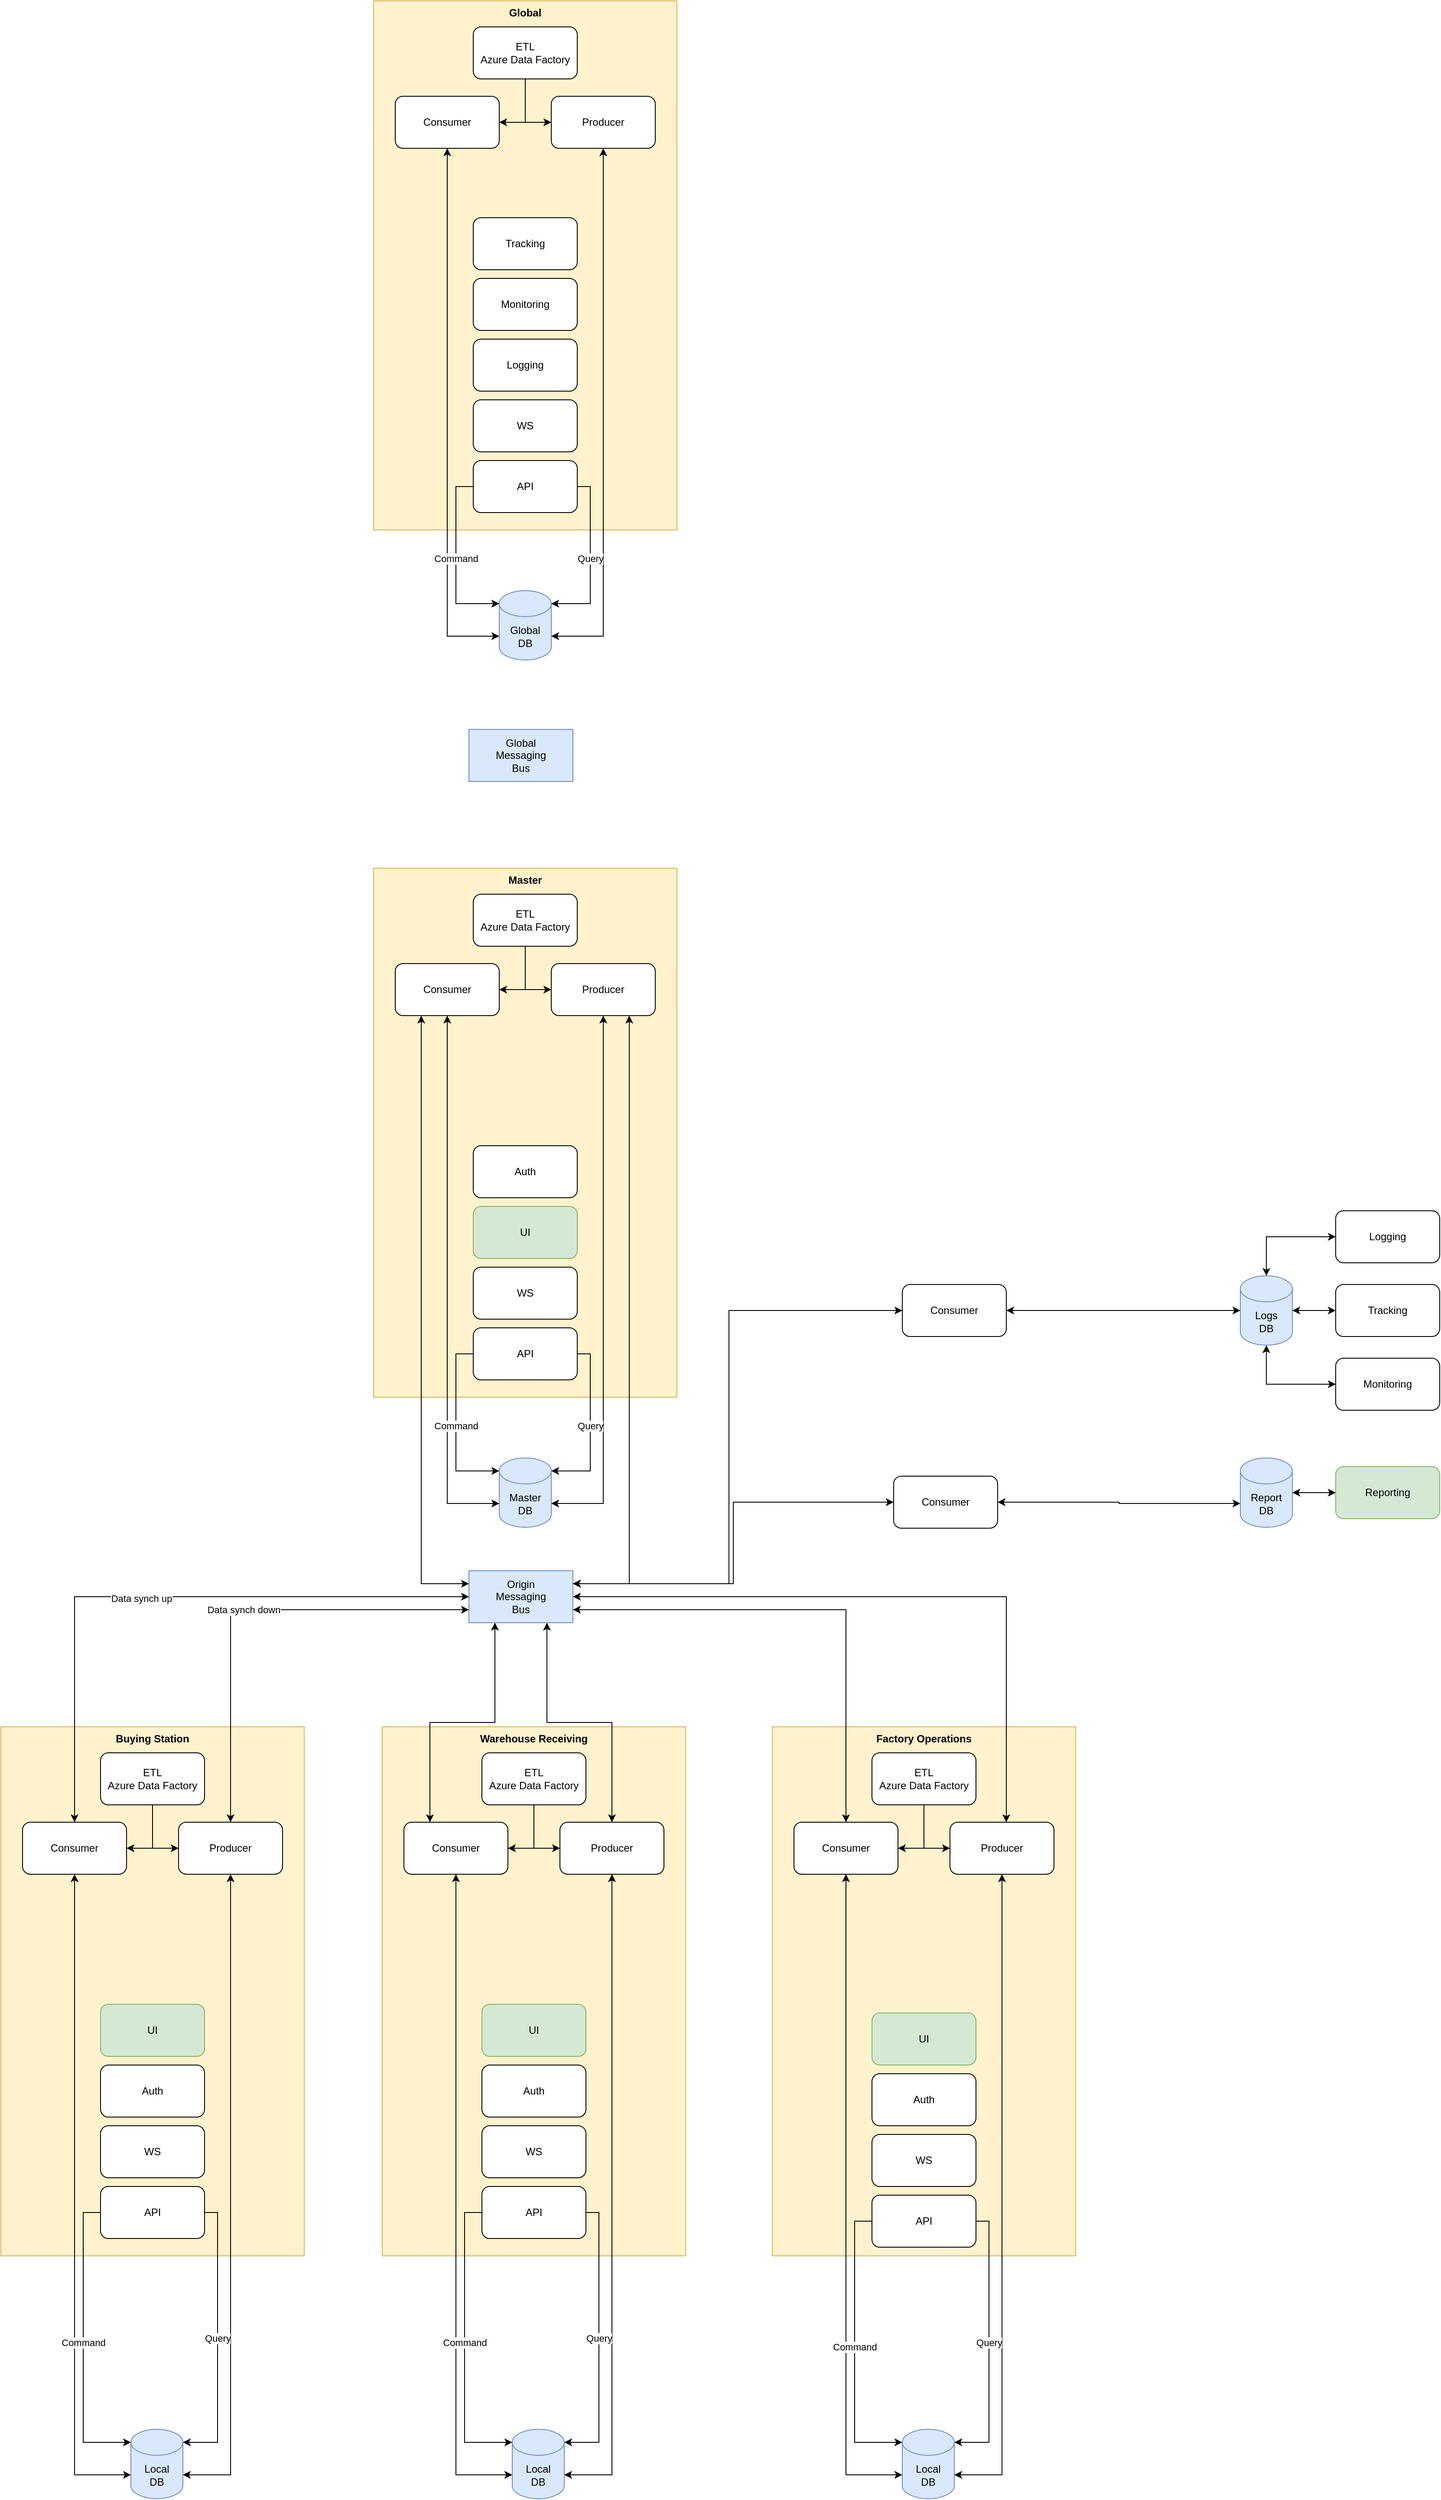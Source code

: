 <mxfile version="16.6.3" type="github">
  <diagram id="6thAdPjS7A8F6nOXeu-O" name="Architecture">
    <mxGraphModel dx="2153" dy="2980" grid="1" gridSize="10" guides="1" tooltips="1" connect="1" arrows="1" fold="1" page="1" pageScale="1" pageWidth="850" pageHeight="1100" math="0" shadow="0">
      <root>
        <mxCell id="0" />
        <mxCell id="1" parent="0" />
        <mxCell id="3HXj9T3aMn66V00mDMrL-8" value="Origin&lt;br&gt;Messaging&lt;br&gt;Bus" style="rounded=0;whiteSpace=wrap;html=1;fillColor=#dae8fc;strokeColor=#6c8ebf;" parent="1" vertex="1">
          <mxGeometry x="480" y="160" width="120" height="60" as="geometry" />
        </mxCell>
        <mxCell id="3HXj9T3aMn66V00mDMrL-52" value="" style="group" parent="1" vertex="1" connectable="0">
          <mxGeometry x="-60" y="340" width="350" height="610" as="geometry" />
        </mxCell>
        <mxCell id="3HXj9T3aMn66V00mDMrL-3" value="Buying Station" style="rounded=0;whiteSpace=wrap;html=1;fillColor=#fff2cc;strokeColor=#d6b656;verticalAlign=top;fontStyle=1" parent="3HXj9T3aMn66V00mDMrL-52" vertex="1">
          <mxGeometry width="350" height="610" as="geometry" />
        </mxCell>
        <mxCell id="aJg2sd6ix5H9_igBOGMG-10" value="" style="group" vertex="1" connectable="0" parent="3HXj9T3aMn66V00mDMrL-52">
          <mxGeometry x="25" y="30" width="300" height="560" as="geometry" />
        </mxCell>
        <mxCell id="3HXj9T3aMn66V00mDMrL-32" value="ETL&lt;br&gt;Azure Data Factory" style="rounded=1;whiteSpace=wrap;html=1;" parent="aJg2sd6ix5H9_igBOGMG-10" vertex="1">
          <mxGeometry x="90" width="120" height="60" as="geometry" />
        </mxCell>
        <mxCell id="3HXj9T3aMn66V00mDMrL-36" value="Producer" style="rounded=1;whiteSpace=wrap;html=1;" parent="aJg2sd6ix5H9_igBOGMG-10" vertex="1">
          <mxGeometry x="180" y="80" width="120" height="60" as="geometry" />
        </mxCell>
        <mxCell id="3HXj9T3aMn66V00mDMrL-51" style="edgeStyle=orthogonalEdgeStyle;rounded=0;orthogonalLoop=1;jettySize=auto;html=1;entryX=0;entryY=0.5;entryDx=0;entryDy=0;startArrow=none;startFill=0;" parent="aJg2sd6ix5H9_igBOGMG-10" source="3HXj9T3aMn66V00mDMrL-32" target="3HXj9T3aMn66V00mDMrL-36" edge="1">
          <mxGeometry relative="1" as="geometry" />
        </mxCell>
        <mxCell id="3HXj9T3aMn66V00mDMrL-37" value="Consumer" style="rounded=1;whiteSpace=wrap;html=1;" parent="aJg2sd6ix5H9_igBOGMG-10" vertex="1">
          <mxGeometry y="80" width="120" height="60" as="geometry" />
        </mxCell>
        <mxCell id="3HXj9T3aMn66V00mDMrL-49" style="edgeStyle=orthogonalEdgeStyle;rounded=0;orthogonalLoop=1;jettySize=auto;html=1;entryX=1;entryY=0.5;entryDx=0;entryDy=0;startArrow=none;startFill=0;" parent="aJg2sd6ix5H9_igBOGMG-10" source="3HXj9T3aMn66V00mDMrL-32" target="3HXj9T3aMn66V00mDMrL-37" edge="1">
          <mxGeometry relative="1" as="geometry" />
        </mxCell>
        <mxCell id="3HXj9T3aMn66V00mDMrL-38" value="API" style="rounded=1;whiteSpace=wrap;html=1;" parent="aJg2sd6ix5H9_igBOGMG-10" vertex="1">
          <mxGeometry x="90" y="500" width="120" height="60" as="geometry" />
        </mxCell>
        <mxCell id="3HXj9T3aMn66V00mDMrL-39" value="WS" style="rounded=1;whiteSpace=wrap;html=1;" parent="aJg2sd6ix5H9_igBOGMG-10" vertex="1">
          <mxGeometry x="90" y="430" width="120" height="60" as="geometry" />
        </mxCell>
        <mxCell id="aJg2sd6ix5H9_igBOGMG-102" value="Auth" style="rounded=1;whiteSpace=wrap;html=1;" vertex="1" parent="aJg2sd6ix5H9_igBOGMG-10">
          <mxGeometry x="90" y="360" width="120" height="60" as="geometry" />
        </mxCell>
        <mxCell id="aJg2sd6ix5H9_igBOGMG-89" value="UI" style="rounded=1;whiteSpace=wrap;html=1;fillColor=#d5e8d4;strokeColor=#82b366;" vertex="1" parent="3HXj9T3aMn66V00mDMrL-52">
          <mxGeometry x="115" y="320" width="120" height="60" as="geometry" />
        </mxCell>
        <mxCell id="3HXj9T3aMn66V00mDMrL-44" value="Data synch down" style="edgeStyle=orthogonalEdgeStyle;rounded=0;orthogonalLoop=1;jettySize=auto;html=1;entryX=0;entryY=0.75;entryDx=0;entryDy=0;startArrow=classic;startFill=1;exitX=0.5;exitY=0;exitDx=0;exitDy=0;" parent="1" source="3HXj9T3aMn66V00mDMrL-36" target="3HXj9T3aMn66V00mDMrL-8" edge="1">
          <mxGeometry relative="1" as="geometry" />
        </mxCell>
        <mxCell id="3HXj9T3aMn66V00mDMrL-43" style="edgeStyle=orthogonalEdgeStyle;rounded=0;orthogonalLoop=1;jettySize=auto;html=1;entryX=0;entryY=0.5;entryDx=0;entryDy=0;startArrow=classic;startFill=1;exitX=0.5;exitY=0;exitDx=0;exitDy=0;" parent="1" source="3HXj9T3aMn66V00mDMrL-37" target="3HXj9T3aMn66V00mDMrL-8" edge="1">
          <mxGeometry relative="1" as="geometry" />
        </mxCell>
        <mxCell id="3HXj9T3aMn66V00mDMrL-48" value="Data synch up" style="edgeLabel;html=1;align=center;verticalAlign=middle;resizable=0;points=[];" parent="3HXj9T3aMn66V00mDMrL-43" vertex="1" connectable="0">
          <mxGeometry x="-0.055" y="-2" relative="1" as="geometry">
            <mxPoint x="-1" as="offset" />
          </mxGeometry>
        </mxCell>
        <mxCell id="3HXj9T3aMn66V00mDMrL-13" value="Local&lt;br&gt;DB" style="shape=cylinder3;whiteSpace=wrap;html=1;boundedLbl=1;backgroundOutline=1;size=15;fillColor=#dae8fc;strokeColor=#6c8ebf;" parent="1" vertex="1">
          <mxGeometry x="90" y="1150" width="60" height="80" as="geometry" />
        </mxCell>
        <mxCell id="3HXj9T3aMn66V00mDMrL-42" style="edgeStyle=orthogonalEdgeStyle;rounded=0;orthogonalLoop=1;jettySize=auto;html=1;entryX=1;entryY=0;entryDx=0;entryDy=52.5;entryPerimeter=0;startArrow=classic;startFill=1;exitX=0.5;exitY=1;exitDx=0;exitDy=0;" parent="1" source="3HXj9T3aMn66V00mDMrL-36" target="3HXj9T3aMn66V00mDMrL-13" edge="1">
          <mxGeometry relative="1" as="geometry" />
        </mxCell>
        <mxCell id="3HXj9T3aMn66V00mDMrL-41" style="edgeStyle=orthogonalEdgeStyle;rounded=0;orthogonalLoop=1;jettySize=auto;html=1;entryX=0;entryY=0;entryDx=0;entryDy=52.5;entryPerimeter=0;startArrow=classic;startFill=1;exitX=0.5;exitY=1;exitDx=0;exitDy=0;" parent="1" source="3HXj9T3aMn66V00mDMrL-37" target="3HXj9T3aMn66V00mDMrL-13" edge="1">
          <mxGeometry relative="1" as="geometry" />
        </mxCell>
        <mxCell id="3HXj9T3aMn66V00mDMrL-45" value="Command" style="edgeStyle=orthogonalEdgeStyle;rounded=0;orthogonalLoop=1;jettySize=auto;html=1;startArrow=none;startFill=0;exitX=0;exitY=0.5;exitDx=0;exitDy=0;entryX=0;entryY=0;entryDx=0;entryDy=15;entryPerimeter=0;" parent="1" source="3HXj9T3aMn66V00mDMrL-38" target="3HXj9T3aMn66V00mDMrL-13" edge="1">
          <mxGeometry relative="1" as="geometry" />
        </mxCell>
        <mxCell id="3HXj9T3aMn66V00mDMrL-47" value="Query" style="edgeStyle=orthogonalEdgeStyle;rounded=0;orthogonalLoop=1;jettySize=auto;html=1;entryX=1;entryY=0;entryDx=0;entryDy=15;entryPerimeter=0;startArrow=none;startFill=0;exitX=1;exitY=0.5;exitDx=0;exitDy=0;" parent="1" source="3HXj9T3aMn66V00mDMrL-38" target="3HXj9T3aMn66V00mDMrL-13" edge="1">
          <mxGeometry relative="1" as="geometry">
            <Array as="points">
              <mxPoint x="190" y="900" />
              <mxPoint x="190" y="1165" />
            </Array>
          </mxGeometry>
        </mxCell>
        <mxCell id="aJg2sd6ix5H9_igBOGMG-11" value="" style="group" vertex="1" connectable="0" parent="1">
          <mxGeometry x="380" y="340" width="350" height="890" as="geometry" />
        </mxCell>
        <mxCell id="3HXj9T3aMn66V00mDMrL-53" value="" style="group" parent="aJg2sd6ix5H9_igBOGMG-11" vertex="1" connectable="0">
          <mxGeometry width="350" height="610" as="geometry" />
        </mxCell>
        <mxCell id="3HXj9T3aMn66V00mDMrL-54" value="Warehouse Receiving" style="rounded=0;whiteSpace=wrap;html=1;fillColor=#fff2cc;strokeColor=#d6b656;verticalAlign=top;fontStyle=1" parent="3HXj9T3aMn66V00mDMrL-53" vertex="1">
          <mxGeometry width="350" height="610" as="geometry" />
        </mxCell>
        <mxCell id="3HXj9T3aMn66V00mDMrL-56" value="ETL&lt;br&gt;Azure Data Factory" style="rounded=1;whiteSpace=wrap;html=1;" parent="3HXj9T3aMn66V00mDMrL-53" vertex="1">
          <mxGeometry x="115" y="30" width="120" height="60" as="geometry" />
        </mxCell>
        <mxCell id="3HXj9T3aMn66V00mDMrL-58" value="Producer" style="rounded=1;whiteSpace=wrap;html=1;" parent="3HXj9T3aMn66V00mDMrL-53" vertex="1">
          <mxGeometry x="205" y="110" width="120" height="60" as="geometry" />
        </mxCell>
        <mxCell id="3HXj9T3aMn66V00mDMrL-59" style="edgeStyle=orthogonalEdgeStyle;rounded=0;orthogonalLoop=1;jettySize=auto;html=1;entryX=0;entryY=0.5;entryDx=0;entryDy=0;startArrow=none;startFill=0;" parent="3HXj9T3aMn66V00mDMrL-53" source="3HXj9T3aMn66V00mDMrL-56" target="3HXj9T3aMn66V00mDMrL-58" edge="1">
          <mxGeometry relative="1" as="geometry" />
        </mxCell>
        <mxCell id="3HXj9T3aMn66V00mDMrL-61" value="Consumer" style="rounded=1;whiteSpace=wrap;html=1;" parent="3HXj9T3aMn66V00mDMrL-53" vertex="1">
          <mxGeometry x="25" y="110" width="120" height="60" as="geometry" />
        </mxCell>
        <mxCell id="3HXj9T3aMn66V00mDMrL-62" style="edgeStyle=orthogonalEdgeStyle;rounded=0;orthogonalLoop=1;jettySize=auto;html=1;entryX=1;entryY=0.5;entryDx=0;entryDy=0;startArrow=none;startFill=0;" parent="3HXj9T3aMn66V00mDMrL-53" source="3HXj9T3aMn66V00mDMrL-56" target="3HXj9T3aMn66V00mDMrL-61" edge="1">
          <mxGeometry relative="1" as="geometry" />
        </mxCell>
        <mxCell id="3HXj9T3aMn66V00mDMrL-65" value="API" style="rounded=1;whiteSpace=wrap;html=1;" parent="3HXj9T3aMn66V00mDMrL-53" vertex="1">
          <mxGeometry x="115" y="530" width="120" height="60" as="geometry" />
        </mxCell>
        <mxCell id="3HXj9T3aMn66V00mDMrL-66" value="WS" style="rounded=1;whiteSpace=wrap;html=1;" parent="3HXj9T3aMn66V00mDMrL-53" vertex="1">
          <mxGeometry x="115" y="460" width="120" height="60" as="geometry" />
        </mxCell>
        <mxCell id="aJg2sd6ix5H9_igBOGMG-93" value="UI" style="rounded=1;whiteSpace=wrap;html=1;fillColor=#d5e8d4;strokeColor=#82b366;" vertex="1" parent="3HXj9T3aMn66V00mDMrL-53">
          <mxGeometry x="115" y="320" width="120" height="60" as="geometry" />
        </mxCell>
        <mxCell id="aJg2sd6ix5H9_igBOGMG-103" value="Auth" style="rounded=1;whiteSpace=wrap;html=1;" vertex="1" parent="3HXj9T3aMn66V00mDMrL-53">
          <mxGeometry x="115" y="390" width="120" height="60" as="geometry" />
        </mxCell>
        <mxCell id="3HXj9T3aMn66V00mDMrL-55" value="Local&lt;br&gt;DB" style="shape=cylinder3;whiteSpace=wrap;html=1;boundedLbl=1;backgroundOutline=1;size=15;fillColor=#dae8fc;strokeColor=#6c8ebf;" parent="aJg2sd6ix5H9_igBOGMG-11" vertex="1">
          <mxGeometry x="150" y="810" width="60" height="80" as="geometry" />
        </mxCell>
        <mxCell id="3HXj9T3aMn66V00mDMrL-57" style="edgeStyle=orthogonalEdgeStyle;rounded=0;orthogonalLoop=1;jettySize=auto;html=1;entryX=1;entryY=0;entryDx=0;entryDy=52.5;entryPerimeter=0;startArrow=classic;startFill=1;exitX=0.5;exitY=1;exitDx=0;exitDy=0;" parent="aJg2sd6ix5H9_igBOGMG-11" source="3HXj9T3aMn66V00mDMrL-58" target="3HXj9T3aMn66V00mDMrL-55" edge="1">
          <mxGeometry relative="1" as="geometry" />
        </mxCell>
        <mxCell id="3HXj9T3aMn66V00mDMrL-60" style="edgeStyle=orthogonalEdgeStyle;rounded=0;orthogonalLoop=1;jettySize=auto;html=1;entryX=0;entryY=0;entryDx=0;entryDy=52.5;entryPerimeter=0;startArrow=classic;startFill=1;exitX=0.5;exitY=1;exitDx=0;exitDy=0;" parent="aJg2sd6ix5H9_igBOGMG-11" source="3HXj9T3aMn66V00mDMrL-61" target="3HXj9T3aMn66V00mDMrL-55" edge="1">
          <mxGeometry relative="1" as="geometry" />
        </mxCell>
        <mxCell id="3HXj9T3aMn66V00mDMrL-63" value="Command" style="edgeStyle=orthogonalEdgeStyle;rounded=0;orthogonalLoop=1;jettySize=auto;html=1;startArrow=none;startFill=0;exitX=0;exitY=0.5;exitDx=0;exitDy=0;entryX=0;entryY=0;entryDx=0;entryDy=15;entryPerimeter=0;" parent="aJg2sd6ix5H9_igBOGMG-11" source="3HXj9T3aMn66V00mDMrL-65" target="3HXj9T3aMn66V00mDMrL-55" edge="1">
          <mxGeometry relative="1" as="geometry" />
        </mxCell>
        <mxCell id="3HXj9T3aMn66V00mDMrL-64" value="Query" style="edgeStyle=orthogonalEdgeStyle;rounded=0;orthogonalLoop=1;jettySize=auto;html=1;entryX=1;entryY=0;entryDx=0;entryDy=15;entryPerimeter=0;startArrow=none;startFill=0;exitX=1;exitY=0.5;exitDx=0;exitDy=0;" parent="aJg2sd6ix5H9_igBOGMG-11" source="3HXj9T3aMn66V00mDMrL-65" target="3HXj9T3aMn66V00mDMrL-55" edge="1">
          <mxGeometry relative="1" as="geometry">
            <Array as="points">
              <mxPoint x="250" y="560" />
              <mxPoint x="250" y="825" />
            </Array>
          </mxGeometry>
        </mxCell>
        <mxCell id="aJg2sd6ix5H9_igBOGMG-12" value="" style="group" vertex="1" connectable="0" parent="1">
          <mxGeometry x="830" y="340" width="350" height="890" as="geometry" />
        </mxCell>
        <mxCell id="3HXj9T3aMn66V00mDMrL-69" value="" style="group" parent="aJg2sd6ix5H9_igBOGMG-12" vertex="1" connectable="0">
          <mxGeometry width="350" height="610" as="geometry" />
        </mxCell>
        <mxCell id="3HXj9T3aMn66V00mDMrL-70" value="Factory Operations" style="rounded=0;whiteSpace=wrap;html=1;fillColor=#fff2cc;strokeColor=#d6b656;verticalAlign=top;fontStyle=1" parent="3HXj9T3aMn66V00mDMrL-69" vertex="1">
          <mxGeometry width="350" height="610" as="geometry" />
        </mxCell>
        <mxCell id="3HXj9T3aMn66V00mDMrL-72" value="ETL&lt;br&gt;Azure Data Factory" style="rounded=1;whiteSpace=wrap;html=1;" parent="3HXj9T3aMn66V00mDMrL-69" vertex="1">
          <mxGeometry x="115" y="30" width="120" height="60" as="geometry" />
        </mxCell>
        <mxCell id="3HXj9T3aMn66V00mDMrL-74" value="Producer" style="rounded=1;whiteSpace=wrap;html=1;" parent="3HXj9T3aMn66V00mDMrL-69" vertex="1">
          <mxGeometry x="205" y="110" width="120" height="60" as="geometry" />
        </mxCell>
        <mxCell id="3HXj9T3aMn66V00mDMrL-75" style="edgeStyle=orthogonalEdgeStyle;rounded=0;orthogonalLoop=1;jettySize=auto;html=1;entryX=0;entryY=0.5;entryDx=0;entryDy=0;startArrow=none;startFill=0;" parent="3HXj9T3aMn66V00mDMrL-69" source="3HXj9T3aMn66V00mDMrL-72" target="3HXj9T3aMn66V00mDMrL-74" edge="1">
          <mxGeometry relative="1" as="geometry" />
        </mxCell>
        <mxCell id="3HXj9T3aMn66V00mDMrL-77" value="Consumer" style="rounded=1;whiteSpace=wrap;html=1;" parent="3HXj9T3aMn66V00mDMrL-69" vertex="1">
          <mxGeometry x="25" y="110" width="120" height="60" as="geometry" />
        </mxCell>
        <mxCell id="3HXj9T3aMn66V00mDMrL-78" style="edgeStyle=orthogonalEdgeStyle;rounded=0;orthogonalLoop=1;jettySize=auto;html=1;entryX=1;entryY=0.5;entryDx=0;entryDy=0;startArrow=none;startFill=0;" parent="3HXj9T3aMn66V00mDMrL-69" source="3HXj9T3aMn66V00mDMrL-72" target="3HXj9T3aMn66V00mDMrL-77" edge="1">
          <mxGeometry relative="1" as="geometry" />
        </mxCell>
        <mxCell id="3HXj9T3aMn66V00mDMrL-81" value="API" style="rounded=1;whiteSpace=wrap;html=1;" parent="3HXj9T3aMn66V00mDMrL-69" vertex="1">
          <mxGeometry x="115" y="540" width="120" height="60" as="geometry" />
        </mxCell>
        <mxCell id="3HXj9T3aMn66V00mDMrL-82" value="WS" style="rounded=1;whiteSpace=wrap;html=1;" parent="3HXj9T3aMn66V00mDMrL-69" vertex="1">
          <mxGeometry x="115" y="470" width="120" height="60" as="geometry" />
        </mxCell>
        <mxCell id="aJg2sd6ix5H9_igBOGMG-95" value="UI" style="rounded=1;whiteSpace=wrap;html=1;fillColor=#d5e8d4;strokeColor=#82b366;" vertex="1" parent="3HXj9T3aMn66V00mDMrL-69">
          <mxGeometry x="115" y="330" width="120" height="60" as="geometry" />
        </mxCell>
        <mxCell id="aJg2sd6ix5H9_igBOGMG-104" value="Auth" style="rounded=1;whiteSpace=wrap;html=1;" vertex="1" parent="3HXj9T3aMn66V00mDMrL-69">
          <mxGeometry x="115" y="400" width="120" height="60" as="geometry" />
        </mxCell>
        <mxCell id="3HXj9T3aMn66V00mDMrL-71" value="Local&lt;br&gt;DB" style="shape=cylinder3;whiteSpace=wrap;html=1;boundedLbl=1;backgroundOutline=1;size=15;fillColor=#dae8fc;strokeColor=#6c8ebf;" parent="aJg2sd6ix5H9_igBOGMG-12" vertex="1">
          <mxGeometry x="150" y="810" width="60" height="80" as="geometry" />
        </mxCell>
        <mxCell id="3HXj9T3aMn66V00mDMrL-73" style="edgeStyle=orthogonalEdgeStyle;rounded=0;orthogonalLoop=1;jettySize=auto;html=1;entryX=1;entryY=0;entryDx=0;entryDy=52.5;entryPerimeter=0;startArrow=classic;startFill=1;exitX=0.5;exitY=1;exitDx=0;exitDy=0;" parent="aJg2sd6ix5H9_igBOGMG-12" source="3HXj9T3aMn66V00mDMrL-74" target="3HXj9T3aMn66V00mDMrL-71" edge="1">
          <mxGeometry relative="1" as="geometry" />
        </mxCell>
        <mxCell id="3HXj9T3aMn66V00mDMrL-76" style="edgeStyle=orthogonalEdgeStyle;rounded=0;orthogonalLoop=1;jettySize=auto;html=1;entryX=0;entryY=0;entryDx=0;entryDy=52.5;entryPerimeter=0;startArrow=classic;startFill=1;exitX=0.5;exitY=1;exitDx=0;exitDy=0;" parent="aJg2sd6ix5H9_igBOGMG-12" source="3HXj9T3aMn66V00mDMrL-77" target="3HXj9T3aMn66V00mDMrL-71" edge="1">
          <mxGeometry relative="1" as="geometry" />
        </mxCell>
        <mxCell id="3HXj9T3aMn66V00mDMrL-79" value="Command" style="edgeStyle=orthogonalEdgeStyle;rounded=0;orthogonalLoop=1;jettySize=auto;html=1;startArrow=none;startFill=0;exitX=0;exitY=0.5;exitDx=0;exitDy=0;entryX=0;entryY=0;entryDx=0;entryDy=15;entryPerimeter=0;" parent="aJg2sd6ix5H9_igBOGMG-12" source="3HXj9T3aMn66V00mDMrL-81" target="3HXj9T3aMn66V00mDMrL-71" edge="1">
          <mxGeometry relative="1" as="geometry" />
        </mxCell>
        <mxCell id="3HXj9T3aMn66V00mDMrL-80" value="Query" style="edgeStyle=orthogonalEdgeStyle;rounded=0;orthogonalLoop=1;jettySize=auto;html=1;entryX=1;entryY=0;entryDx=0;entryDy=15;entryPerimeter=0;startArrow=none;startFill=0;exitX=1;exitY=0.5;exitDx=0;exitDy=0;" parent="aJg2sd6ix5H9_igBOGMG-12" source="3HXj9T3aMn66V00mDMrL-81" target="3HXj9T3aMn66V00mDMrL-71" edge="1">
          <mxGeometry relative="1" as="geometry">
            <Array as="points">
              <mxPoint x="250" y="570" />
              <mxPoint x="250" y="825" />
            </Array>
          </mxGeometry>
        </mxCell>
        <mxCell id="aJg2sd6ix5H9_igBOGMG-42" value="" style="group" vertex="1" connectable="0" parent="1">
          <mxGeometry x="370" y="-650" width="350" height="760" as="geometry" />
        </mxCell>
        <mxCell id="3HXj9T3aMn66V00mDMrL-89" value="" style="group" parent="aJg2sd6ix5H9_igBOGMG-42" vertex="1" connectable="0">
          <mxGeometry width="350" height="610" as="geometry" />
        </mxCell>
        <mxCell id="3HXj9T3aMn66V00mDMrL-90" value="Master" style="rounded=0;whiteSpace=wrap;html=1;fillColor=#fff2cc;strokeColor=#d6b656;verticalAlign=top;fontStyle=1" parent="3HXj9T3aMn66V00mDMrL-89" vertex="1">
          <mxGeometry width="350" height="610" as="geometry" />
        </mxCell>
        <mxCell id="3HXj9T3aMn66V00mDMrL-92" value="ETL&lt;br&gt;Azure Data Factory" style="rounded=1;whiteSpace=wrap;html=1;" parent="3HXj9T3aMn66V00mDMrL-89" vertex="1">
          <mxGeometry x="115" y="30" width="120" height="60" as="geometry" />
        </mxCell>
        <mxCell id="3HXj9T3aMn66V00mDMrL-94" value="Producer" style="rounded=1;whiteSpace=wrap;html=1;" parent="3HXj9T3aMn66V00mDMrL-89" vertex="1">
          <mxGeometry x="205" y="110" width="120" height="60" as="geometry" />
        </mxCell>
        <mxCell id="3HXj9T3aMn66V00mDMrL-95" style="edgeStyle=orthogonalEdgeStyle;rounded=0;orthogonalLoop=1;jettySize=auto;html=1;entryX=0;entryY=0.5;entryDx=0;entryDy=0;startArrow=none;startFill=0;" parent="3HXj9T3aMn66V00mDMrL-89" source="3HXj9T3aMn66V00mDMrL-92" target="3HXj9T3aMn66V00mDMrL-94" edge="1">
          <mxGeometry relative="1" as="geometry" />
        </mxCell>
        <mxCell id="3HXj9T3aMn66V00mDMrL-97" value="Consumer" style="rounded=1;whiteSpace=wrap;html=1;" parent="3HXj9T3aMn66V00mDMrL-89" vertex="1">
          <mxGeometry x="25" y="110" width="120" height="60" as="geometry" />
        </mxCell>
        <mxCell id="3HXj9T3aMn66V00mDMrL-98" style="edgeStyle=orthogonalEdgeStyle;rounded=0;orthogonalLoop=1;jettySize=auto;html=1;entryX=1;entryY=0.5;entryDx=0;entryDy=0;startArrow=none;startFill=0;" parent="3HXj9T3aMn66V00mDMrL-89" source="3HXj9T3aMn66V00mDMrL-92" target="3HXj9T3aMn66V00mDMrL-97" edge="1">
          <mxGeometry relative="1" as="geometry" />
        </mxCell>
        <mxCell id="3HXj9T3aMn66V00mDMrL-101" value="API" style="rounded=1;whiteSpace=wrap;html=1;" parent="3HXj9T3aMn66V00mDMrL-89" vertex="1">
          <mxGeometry x="115" y="530" width="120" height="60" as="geometry" />
        </mxCell>
        <mxCell id="3HXj9T3aMn66V00mDMrL-102" value="WS" style="rounded=1;whiteSpace=wrap;html=1;" parent="3HXj9T3aMn66V00mDMrL-89" vertex="1">
          <mxGeometry x="115" y="460" width="120" height="60" as="geometry" />
        </mxCell>
        <mxCell id="aJg2sd6ix5H9_igBOGMG-88" value="UI" style="rounded=1;whiteSpace=wrap;html=1;fillColor=#d5e8d4;strokeColor=#82b366;" vertex="1" parent="3HXj9T3aMn66V00mDMrL-89">
          <mxGeometry x="115" y="390" width="120" height="60" as="geometry" />
        </mxCell>
        <mxCell id="aJg2sd6ix5H9_igBOGMG-105" value="Auth" style="rounded=1;whiteSpace=wrap;html=1;" vertex="1" parent="3HXj9T3aMn66V00mDMrL-89">
          <mxGeometry x="115" y="320" width="120" height="60" as="geometry" />
        </mxCell>
        <mxCell id="3HXj9T3aMn66V00mDMrL-91" value="Master&lt;br&gt;DB" style="shape=cylinder3;whiteSpace=wrap;html=1;boundedLbl=1;backgroundOutline=1;size=15;fillColor=#dae8fc;strokeColor=#6c8ebf;" parent="aJg2sd6ix5H9_igBOGMG-42" vertex="1">
          <mxGeometry x="145" y="680" width="60" height="80" as="geometry" />
        </mxCell>
        <mxCell id="3HXj9T3aMn66V00mDMrL-93" style="edgeStyle=orthogonalEdgeStyle;rounded=0;orthogonalLoop=1;jettySize=auto;html=1;entryX=1;entryY=0;entryDx=0;entryDy=52.5;entryPerimeter=0;startArrow=classic;startFill=1;exitX=0.5;exitY=1;exitDx=0;exitDy=0;" parent="aJg2sd6ix5H9_igBOGMG-42" source="3HXj9T3aMn66V00mDMrL-94" target="3HXj9T3aMn66V00mDMrL-91" edge="1">
          <mxGeometry relative="1" as="geometry" />
        </mxCell>
        <mxCell id="3HXj9T3aMn66V00mDMrL-96" style="edgeStyle=orthogonalEdgeStyle;rounded=0;orthogonalLoop=1;jettySize=auto;html=1;entryX=0;entryY=0;entryDx=0;entryDy=52.5;entryPerimeter=0;startArrow=classic;startFill=1;exitX=0.5;exitY=1;exitDx=0;exitDy=0;" parent="aJg2sd6ix5H9_igBOGMG-42" source="3HXj9T3aMn66V00mDMrL-97" target="3HXj9T3aMn66V00mDMrL-91" edge="1">
          <mxGeometry relative="1" as="geometry" />
        </mxCell>
        <mxCell id="3HXj9T3aMn66V00mDMrL-99" value="Command" style="edgeStyle=orthogonalEdgeStyle;rounded=0;orthogonalLoop=1;jettySize=auto;html=1;startArrow=none;startFill=0;exitX=0;exitY=0.5;exitDx=0;exitDy=0;entryX=0;entryY=0;entryDx=0;entryDy=15;entryPerimeter=0;" parent="aJg2sd6ix5H9_igBOGMG-42" source="3HXj9T3aMn66V00mDMrL-101" target="3HXj9T3aMn66V00mDMrL-91" edge="1">
          <mxGeometry relative="1" as="geometry" />
        </mxCell>
        <mxCell id="3HXj9T3aMn66V00mDMrL-100" value="Query" style="edgeStyle=orthogonalEdgeStyle;rounded=0;orthogonalLoop=1;jettySize=auto;html=1;entryX=1;entryY=0;entryDx=0;entryDy=15;entryPerimeter=0;startArrow=none;startFill=0;exitX=1;exitY=0.5;exitDx=0;exitDy=0;" parent="aJg2sd6ix5H9_igBOGMG-42" source="3HXj9T3aMn66V00mDMrL-101" target="3HXj9T3aMn66V00mDMrL-91" edge="1">
          <mxGeometry relative="1" as="geometry">
            <Array as="points">
              <mxPoint x="250" y="560" />
              <mxPoint x="250" y="695" />
            </Array>
          </mxGeometry>
        </mxCell>
        <mxCell id="3HXj9T3aMn66V00mDMrL-85" style="edgeStyle=orthogonalEdgeStyle;rounded=0;orthogonalLoop=1;jettySize=auto;html=1;entryX=0.25;entryY=0;entryDx=0;entryDy=0;startArrow=classic;startFill=1;exitX=0.25;exitY=1;exitDx=0;exitDy=0;" parent="1" source="3HXj9T3aMn66V00mDMrL-8" target="3HXj9T3aMn66V00mDMrL-61" edge="1">
          <mxGeometry relative="1" as="geometry" />
        </mxCell>
        <mxCell id="3HXj9T3aMn66V00mDMrL-86" style="edgeStyle=orthogonalEdgeStyle;rounded=0;orthogonalLoop=1;jettySize=auto;html=1;startArrow=classic;startFill=1;exitX=0.75;exitY=1;exitDx=0;exitDy=0;" parent="1" source="3HXj9T3aMn66V00mDMrL-8" target="3HXj9T3aMn66V00mDMrL-58" edge="1">
          <mxGeometry relative="1" as="geometry" />
        </mxCell>
        <mxCell id="3HXj9T3aMn66V00mDMrL-87" style="edgeStyle=orthogonalEdgeStyle;rounded=0;orthogonalLoop=1;jettySize=auto;html=1;entryX=1;entryY=0.75;entryDx=0;entryDy=0;startArrow=classic;startFill=1;exitX=0.5;exitY=0;exitDx=0;exitDy=0;" parent="1" source="3HXj9T3aMn66V00mDMrL-77" target="3HXj9T3aMn66V00mDMrL-8" edge="1">
          <mxGeometry relative="1" as="geometry" />
        </mxCell>
        <mxCell id="3HXj9T3aMn66V00mDMrL-88" style="edgeStyle=orthogonalEdgeStyle;rounded=0;orthogonalLoop=1;jettySize=auto;html=1;entryX=1;entryY=0.5;entryDx=0;entryDy=0;startArrow=classic;startFill=1;" parent="1" source="3HXj9T3aMn66V00mDMrL-74" target="3HXj9T3aMn66V00mDMrL-8" edge="1">
          <mxGeometry relative="1" as="geometry">
            <Array as="points">
              <mxPoint x="1100" y="190" />
            </Array>
          </mxGeometry>
        </mxCell>
        <mxCell id="aJg2sd6ix5H9_igBOGMG-43" value="" style="group" vertex="1" connectable="0" parent="1">
          <mxGeometry x="370" y="-1650" width="350" height="760" as="geometry" />
        </mxCell>
        <mxCell id="aJg2sd6ix5H9_igBOGMG-44" value="" style="group" vertex="1" connectable="0" parent="aJg2sd6ix5H9_igBOGMG-43">
          <mxGeometry width="350" height="610" as="geometry" />
        </mxCell>
        <mxCell id="aJg2sd6ix5H9_igBOGMG-45" value="Global" style="rounded=0;whiteSpace=wrap;html=1;fillColor=#fff2cc;strokeColor=#d6b656;verticalAlign=top;fontStyle=1" vertex="1" parent="aJg2sd6ix5H9_igBOGMG-44">
          <mxGeometry width="350" height="610" as="geometry" />
        </mxCell>
        <mxCell id="aJg2sd6ix5H9_igBOGMG-46" value="ETL&lt;br&gt;Azure Data Factory" style="rounded=1;whiteSpace=wrap;html=1;" vertex="1" parent="aJg2sd6ix5H9_igBOGMG-44">
          <mxGeometry x="115" y="30" width="120" height="60" as="geometry" />
        </mxCell>
        <mxCell id="aJg2sd6ix5H9_igBOGMG-47" value="Producer" style="rounded=1;whiteSpace=wrap;html=1;" vertex="1" parent="aJg2sd6ix5H9_igBOGMG-44">
          <mxGeometry x="205" y="110" width="120" height="60" as="geometry" />
        </mxCell>
        <mxCell id="aJg2sd6ix5H9_igBOGMG-48" style="edgeStyle=orthogonalEdgeStyle;rounded=0;orthogonalLoop=1;jettySize=auto;html=1;entryX=0;entryY=0.5;entryDx=0;entryDy=0;startArrow=none;startFill=0;" edge="1" parent="aJg2sd6ix5H9_igBOGMG-44" source="aJg2sd6ix5H9_igBOGMG-46" target="aJg2sd6ix5H9_igBOGMG-47">
          <mxGeometry relative="1" as="geometry" />
        </mxCell>
        <mxCell id="aJg2sd6ix5H9_igBOGMG-49" value="Consumer" style="rounded=1;whiteSpace=wrap;html=1;" vertex="1" parent="aJg2sd6ix5H9_igBOGMG-44">
          <mxGeometry x="25" y="110" width="120" height="60" as="geometry" />
        </mxCell>
        <mxCell id="aJg2sd6ix5H9_igBOGMG-50" style="edgeStyle=orthogonalEdgeStyle;rounded=0;orthogonalLoop=1;jettySize=auto;html=1;entryX=1;entryY=0.5;entryDx=0;entryDy=0;startArrow=none;startFill=0;" edge="1" parent="aJg2sd6ix5H9_igBOGMG-44" source="aJg2sd6ix5H9_igBOGMG-46" target="aJg2sd6ix5H9_igBOGMG-49">
          <mxGeometry relative="1" as="geometry" />
        </mxCell>
        <mxCell id="aJg2sd6ix5H9_igBOGMG-51" value="API" style="rounded=1;whiteSpace=wrap;html=1;" vertex="1" parent="aJg2sd6ix5H9_igBOGMG-44">
          <mxGeometry x="115" y="530" width="120" height="60" as="geometry" />
        </mxCell>
        <mxCell id="aJg2sd6ix5H9_igBOGMG-52" value="WS" style="rounded=1;whiteSpace=wrap;html=1;" vertex="1" parent="aJg2sd6ix5H9_igBOGMG-44">
          <mxGeometry x="115" y="460" width="120" height="60" as="geometry" />
        </mxCell>
        <mxCell id="aJg2sd6ix5H9_igBOGMG-53" value="Logging" style="rounded=1;whiteSpace=wrap;html=1;" vertex="1" parent="aJg2sd6ix5H9_igBOGMG-44">
          <mxGeometry x="115" y="390" width="120" height="60" as="geometry" />
        </mxCell>
        <mxCell id="aJg2sd6ix5H9_igBOGMG-54" value="Monitoring" style="rounded=1;whiteSpace=wrap;html=1;" vertex="1" parent="aJg2sd6ix5H9_igBOGMG-44">
          <mxGeometry x="115" y="320" width="120" height="60" as="geometry" />
        </mxCell>
        <mxCell id="aJg2sd6ix5H9_igBOGMG-55" value="Tracking" style="rounded=1;whiteSpace=wrap;html=1;" vertex="1" parent="aJg2sd6ix5H9_igBOGMG-44">
          <mxGeometry x="115" y="250" width="120" height="60" as="geometry" />
        </mxCell>
        <mxCell id="aJg2sd6ix5H9_igBOGMG-56" value="Global&lt;br&gt;DB" style="shape=cylinder3;whiteSpace=wrap;html=1;boundedLbl=1;backgroundOutline=1;size=15;fillColor=#dae8fc;strokeColor=#6c8ebf;" vertex="1" parent="aJg2sd6ix5H9_igBOGMG-43">
          <mxGeometry x="145" y="680" width="60" height="80" as="geometry" />
        </mxCell>
        <mxCell id="aJg2sd6ix5H9_igBOGMG-57" style="edgeStyle=orthogonalEdgeStyle;rounded=0;orthogonalLoop=1;jettySize=auto;html=1;entryX=1;entryY=0;entryDx=0;entryDy=52.5;entryPerimeter=0;startArrow=classic;startFill=1;exitX=0.5;exitY=1;exitDx=0;exitDy=0;" edge="1" parent="aJg2sd6ix5H9_igBOGMG-43" source="aJg2sd6ix5H9_igBOGMG-47" target="aJg2sd6ix5H9_igBOGMG-56">
          <mxGeometry relative="1" as="geometry" />
        </mxCell>
        <mxCell id="aJg2sd6ix5H9_igBOGMG-58" style="edgeStyle=orthogonalEdgeStyle;rounded=0;orthogonalLoop=1;jettySize=auto;html=1;entryX=0;entryY=0;entryDx=0;entryDy=52.5;entryPerimeter=0;startArrow=classic;startFill=1;exitX=0.5;exitY=1;exitDx=0;exitDy=0;" edge="1" parent="aJg2sd6ix5H9_igBOGMG-43" source="aJg2sd6ix5H9_igBOGMG-49" target="aJg2sd6ix5H9_igBOGMG-56">
          <mxGeometry relative="1" as="geometry" />
        </mxCell>
        <mxCell id="aJg2sd6ix5H9_igBOGMG-59" value="Command" style="edgeStyle=orthogonalEdgeStyle;rounded=0;orthogonalLoop=1;jettySize=auto;html=1;startArrow=none;startFill=0;exitX=0;exitY=0.5;exitDx=0;exitDy=0;entryX=0;entryY=0;entryDx=0;entryDy=15;entryPerimeter=0;" edge="1" parent="aJg2sd6ix5H9_igBOGMG-43" source="aJg2sd6ix5H9_igBOGMG-51" target="aJg2sd6ix5H9_igBOGMG-56">
          <mxGeometry relative="1" as="geometry" />
        </mxCell>
        <mxCell id="aJg2sd6ix5H9_igBOGMG-60" value="Query" style="edgeStyle=orthogonalEdgeStyle;rounded=0;orthogonalLoop=1;jettySize=auto;html=1;entryX=1;entryY=0;entryDx=0;entryDy=15;entryPerimeter=0;startArrow=none;startFill=0;exitX=1;exitY=0.5;exitDx=0;exitDy=0;" edge="1" parent="aJg2sd6ix5H9_igBOGMG-43" source="aJg2sd6ix5H9_igBOGMG-51" target="aJg2sd6ix5H9_igBOGMG-56">
          <mxGeometry relative="1" as="geometry">
            <Array as="points">
              <mxPoint x="250" y="560" />
              <mxPoint x="250" y="695" />
            </Array>
          </mxGeometry>
        </mxCell>
        <mxCell id="aJg2sd6ix5H9_igBOGMG-61" value="Global&lt;br&gt;Messaging&lt;br&gt;Bus" style="rounded=0;whiteSpace=wrap;html=1;fillColor=#dae8fc;strokeColor=#6c8ebf;" vertex="1" parent="1">
          <mxGeometry x="480" y="-810" width="120" height="60" as="geometry" />
        </mxCell>
        <mxCell id="aJg2sd6ix5H9_igBOGMG-117" style="edgeStyle=orthogonalEdgeStyle;rounded=0;orthogonalLoop=1;jettySize=auto;html=1;startArrow=classic;startFill=1;" edge="1" parent="1" source="aJg2sd6ix5H9_igBOGMG-4" target="aJg2sd6ix5H9_igBOGMG-112">
          <mxGeometry relative="1" as="geometry" />
        </mxCell>
        <mxCell id="aJg2sd6ix5H9_igBOGMG-4" value="Tracking" style="rounded=1;whiteSpace=wrap;html=1;" vertex="1" parent="1">
          <mxGeometry x="1480" y="-170" width="120" height="60" as="geometry" />
        </mxCell>
        <mxCell id="aJg2sd6ix5H9_igBOGMG-118" style="edgeStyle=orthogonalEdgeStyle;rounded=0;orthogonalLoop=1;jettySize=auto;html=1;startArrow=classic;startFill=1;" edge="1" parent="1" source="aJg2sd6ix5H9_igBOGMG-2" target="aJg2sd6ix5H9_igBOGMG-112">
          <mxGeometry relative="1" as="geometry" />
        </mxCell>
        <mxCell id="aJg2sd6ix5H9_igBOGMG-2" value="Monitoring" style="rounded=1;whiteSpace=wrap;html=1;" vertex="1" parent="1">
          <mxGeometry x="1480" y="-85" width="120" height="60" as="geometry" />
        </mxCell>
        <mxCell id="aJg2sd6ix5H9_igBOGMG-116" style="edgeStyle=orthogonalEdgeStyle;rounded=0;orthogonalLoop=1;jettySize=auto;html=1;entryX=0.5;entryY=0;entryDx=0;entryDy=0;entryPerimeter=0;startArrow=classic;startFill=1;" edge="1" parent="1" source="3HXj9T3aMn66V00mDMrL-40" target="aJg2sd6ix5H9_igBOGMG-112">
          <mxGeometry relative="1" as="geometry" />
        </mxCell>
        <mxCell id="3HXj9T3aMn66V00mDMrL-40" value="Logging" style="rounded=1;whiteSpace=wrap;html=1;" parent="1" vertex="1">
          <mxGeometry x="1480" y="-255" width="120" height="60" as="geometry" />
        </mxCell>
        <mxCell id="3HXj9T3aMn66V00mDMrL-105" style="edgeStyle=orthogonalEdgeStyle;rounded=0;orthogonalLoop=1;jettySize=auto;html=1;entryX=1;entryY=0.25;entryDx=0;entryDy=0;startArrow=classic;startFill=1;exitX=0.75;exitY=1;exitDx=0;exitDy=0;" parent="1" source="3HXj9T3aMn66V00mDMrL-94" target="3HXj9T3aMn66V00mDMrL-8" edge="1">
          <mxGeometry relative="1" as="geometry" />
        </mxCell>
        <mxCell id="3HXj9T3aMn66V00mDMrL-104" style="edgeStyle=orthogonalEdgeStyle;rounded=0;orthogonalLoop=1;jettySize=auto;html=1;entryX=0;entryY=0.25;entryDx=0;entryDy=0;startArrow=classic;startFill=1;exitX=0.25;exitY=1;exitDx=0;exitDy=0;" parent="1" source="3HXj9T3aMn66V00mDMrL-97" target="3HXj9T3aMn66V00mDMrL-8" edge="1">
          <mxGeometry relative="1" as="geometry" />
        </mxCell>
        <mxCell id="aJg2sd6ix5H9_igBOGMG-108" style="edgeStyle=orthogonalEdgeStyle;rounded=0;orthogonalLoop=1;jettySize=auto;html=1;startArrow=classic;startFill=1;entryX=1;entryY=0.5;entryDx=0;entryDy=0;entryPerimeter=0;" edge="1" parent="1" source="aJg2sd6ix5H9_igBOGMG-87" target="aJg2sd6ix5H9_igBOGMG-106">
          <mxGeometry relative="1" as="geometry" />
        </mxCell>
        <mxCell id="aJg2sd6ix5H9_igBOGMG-87" value="Reporting" style="rounded=1;whiteSpace=wrap;html=1;fillColor=#d5e8d4;strokeColor=#82b366;" vertex="1" parent="1">
          <mxGeometry x="1480" y="40" width="120" height="60" as="geometry" />
        </mxCell>
        <mxCell id="aJg2sd6ix5H9_igBOGMG-106" value="Report&lt;br&gt;DB" style="shape=cylinder3;whiteSpace=wrap;html=1;boundedLbl=1;backgroundOutline=1;size=15;fillColor=#dae8fc;strokeColor=#6c8ebf;" vertex="1" parent="1">
          <mxGeometry x="1370" y="30" width="60" height="80" as="geometry" />
        </mxCell>
        <mxCell id="aJg2sd6ix5H9_igBOGMG-110" style="edgeStyle=orthogonalEdgeStyle;rounded=0;orthogonalLoop=1;jettySize=auto;html=1;entryX=1;entryY=0.25;entryDx=0;entryDy=0;startArrow=classic;startFill=1;" edge="1" parent="1" source="aJg2sd6ix5H9_igBOGMG-107" target="3HXj9T3aMn66V00mDMrL-8">
          <mxGeometry relative="1" as="geometry" />
        </mxCell>
        <mxCell id="aJg2sd6ix5H9_igBOGMG-111" style="edgeStyle=orthogonalEdgeStyle;rounded=0;orthogonalLoop=1;jettySize=auto;html=1;entryX=0;entryY=0;entryDx=0;entryDy=52.5;entryPerimeter=0;startArrow=classic;startFill=1;" edge="1" parent="1" source="aJg2sd6ix5H9_igBOGMG-107" target="aJg2sd6ix5H9_igBOGMG-106">
          <mxGeometry relative="1" as="geometry" />
        </mxCell>
        <mxCell id="aJg2sd6ix5H9_igBOGMG-107" value="Consumer" style="rounded=1;whiteSpace=wrap;html=1;" vertex="1" parent="1">
          <mxGeometry x="970" y="51" width="120" height="60" as="geometry" />
        </mxCell>
        <mxCell id="aJg2sd6ix5H9_igBOGMG-112" value="Logs&lt;br&gt;DB" style="shape=cylinder3;whiteSpace=wrap;html=1;boundedLbl=1;backgroundOutline=1;size=15;fillColor=#dae8fc;strokeColor=#6c8ebf;" vertex="1" parent="1">
          <mxGeometry x="1370" y="-180" width="60" height="80" as="geometry" />
        </mxCell>
        <mxCell id="aJg2sd6ix5H9_igBOGMG-115" style="edgeStyle=orthogonalEdgeStyle;rounded=0;orthogonalLoop=1;jettySize=auto;html=1;startArrow=classic;startFill=1;" edge="1" parent="1" source="aJg2sd6ix5H9_igBOGMG-113" target="aJg2sd6ix5H9_igBOGMG-112">
          <mxGeometry relative="1" as="geometry" />
        </mxCell>
        <mxCell id="aJg2sd6ix5H9_igBOGMG-119" style="edgeStyle=orthogonalEdgeStyle;rounded=0;orthogonalLoop=1;jettySize=auto;html=1;entryX=1;entryY=0.25;entryDx=0;entryDy=0;startArrow=classic;startFill=1;" edge="1" parent="1" source="aJg2sd6ix5H9_igBOGMG-113" target="3HXj9T3aMn66V00mDMrL-8">
          <mxGeometry relative="1" as="geometry">
            <Array as="points">
              <mxPoint x="780" y="-140" />
              <mxPoint x="780" y="175" />
            </Array>
          </mxGeometry>
        </mxCell>
        <mxCell id="aJg2sd6ix5H9_igBOGMG-113" value="Consumer" style="rounded=1;whiteSpace=wrap;html=1;" vertex="1" parent="1">
          <mxGeometry x="980" y="-170" width="120" height="60" as="geometry" />
        </mxCell>
      </root>
    </mxGraphModel>
  </diagram>
</mxfile>
